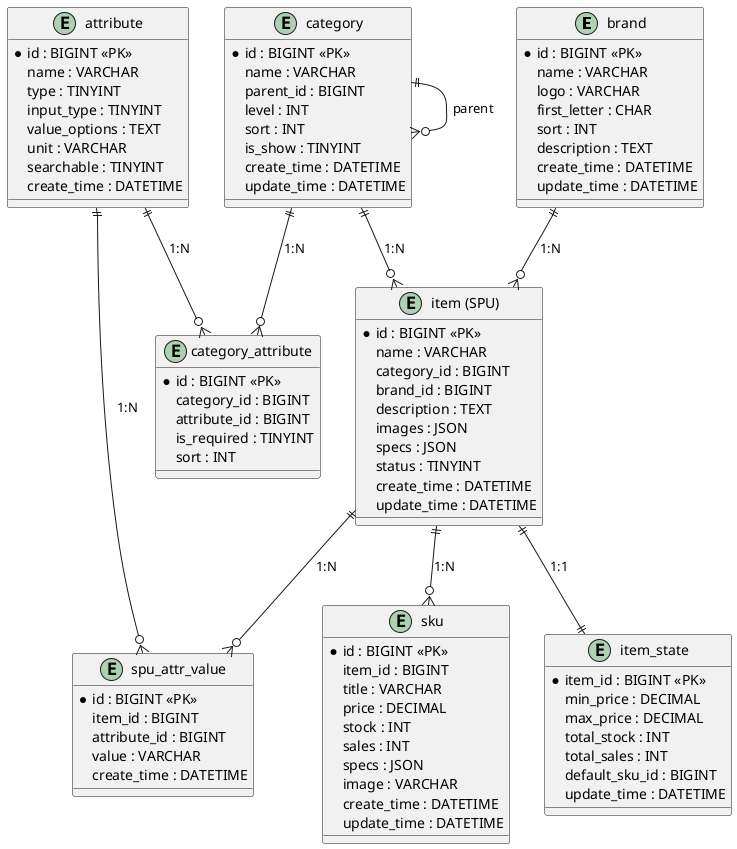 @startuml
' 定义实体
entity "brand" as Brand {
  *id : BIGINT <<PK>>
  name : VARCHAR
  logo : VARCHAR
  first_letter : CHAR
  sort : INT
  description : TEXT
  create_time : DATETIME
  update_time : DATETIME
}

entity "category" as Category {
  *id : BIGINT <<PK>>
  name : VARCHAR
  parent_id : BIGINT
  level : INT
  sort : INT
  is_show : TINYINT
  create_time : DATETIME
  update_time : DATETIME
}

entity "attribute" as Attribute {
  *id : BIGINT <<PK>>
  name : VARCHAR
  type : TINYINT
  input_type : TINYINT
  value_options : TEXT
  unit : VARCHAR
  searchable : TINYINT
  create_time : DATETIME
}

entity "category_attribute" as CategoryAttribute {
  *id : BIGINT <<PK>>
  category_id : BIGINT
  attribute_id : BIGINT
  is_required : TINYINT
  sort : INT
}

entity "item (SPU)" as Item {
  *id : BIGINT <<PK>>
  name : VARCHAR
  category_id : BIGINT
  brand_id : BIGINT
  description : TEXT
  images : JSON
  specs : JSON
  status : TINYINT
  create_time : DATETIME
  update_time : DATETIME
}

entity "sku" as SKU {
  *id : BIGINT <<PK>>
  item_id : BIGINT
  title : VARCHAR
  price : DECIMAL
  stock : INT
  sales : INT
  specs : JSON
  image : VARCHAR
  create_time : DATETIME
  update_time : DATETIME
}

entity "item_state" as ItemState {
  *item_id : BIGINT <<PK>>
  min_price : DECIMAL
  max_price : DECIMAL
  total_stock : INT
  total_sales : INT
  default_sku_id : BIGINT
  update_time : DATETIME
}

entity "spu_attr_value" as SPUAttrValue {
  *id : BIGINT <<PK>>
  item_id : BIGINT
  attribute_id : BIGINT
  value : VARCHAR
  create_time : DATETIME
}

' 关系
Brand ||--o{ Item : "1:N"
Category ||--o{ Item : "1:N"
Category ||--o{ Category : "parent"
Category ||--o{ CategoryAttribute : "1:N"
Attribute ||--o{ CategoryAttribute : "1:N"
Item ||--o{ SKU : "1:N"
Item ||--|| ItemState : "1:1"
Item ||--o{ SPUAttrValue : "1:N"
Attribute ||--o{ SPUAttrValue : "1:N"
@enduml